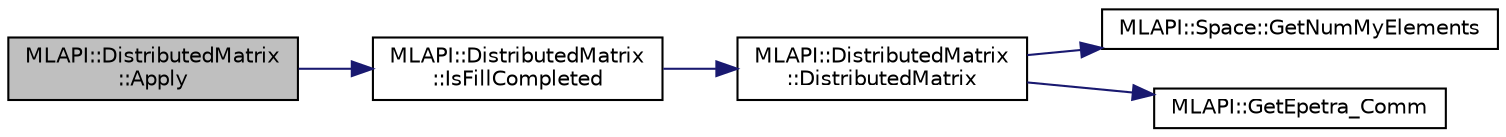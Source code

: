 digraph "MLAPI::DistributedMatrix::Apply"
{
  edge [fontname="Helvetica",fontsize="10",labelfontname="Helvetica",labelfontsize="10"];
  node [fontname="Helvetica",fontsize="10",shape=record];
  rankdir="LR";
  Node27 [label="MLAPI::DistributedMatrix\l::Apply",height=0.2,width=0.4,color="black", fillcolor="grey75", style="filled", fontcolor="black"];
  Node27 -> Node28 [color="midnightblue",fontsize="10",style="solid",fontname="Helvetica"];
  Node28 [label="MLAPI::DistributedMatrix\l::IsFillCompleted",height=0.2,width=0.4,color="black", fillcolor="white", style="filled",URL="$d1/dfc/class_m_l_a_p_i_1_1_distributed_matrix.html#ada8200eb5ae7cf7b7b62b1dd46ba0a85"];
  Node28 -> Node29 [color="midnightblue",fontsize="10",style="solid",fontname="Helvetica"];
  Node29 [label="MLAPI::DistributedMatrix\l::DistributedMatrix",height=0.2,width=0.4,color="black", fillcolor="white", style="filled",URL="$d1/dfc/class_m_l_a_p_i_1_1_distributed_matrix.html#a1a46fadfa716bec2f35fe51e21765a7a"];
  Node29 -> Node30 [color="midnightblue",fontsize="10",style="solid",fontname="Helvetica"];
  Node30 [label="MLAPI::Space::GetNumMyElements",height=0.2,width=0.4,color="black", fillcolor="white", style="filled",URL="$df/d94/class_m_l_a_p_i_1_1_space.html#a8d3e433f1d72d28a3b4a96a86330175a",tooltip="Returns the local number of elements on the calling process. "];
  Node29 -> Node31 [color="midnightblue",fontsize="10",style="solid",fontname="Helvetica"];
  Node31 [label="MLAPI::GetEpetra_Comm",height=0.2,width=0.4,color="black", fillcolor="white", style="filled",URL="$d8/dc5/namespace_m_l_a_p_i.html#a639a90dc98e2418eca8be3d3865e2709",tooltip="Returns a reference to the Epetra_Comm object defined on MPI_COMM_WORLD. "];
}
